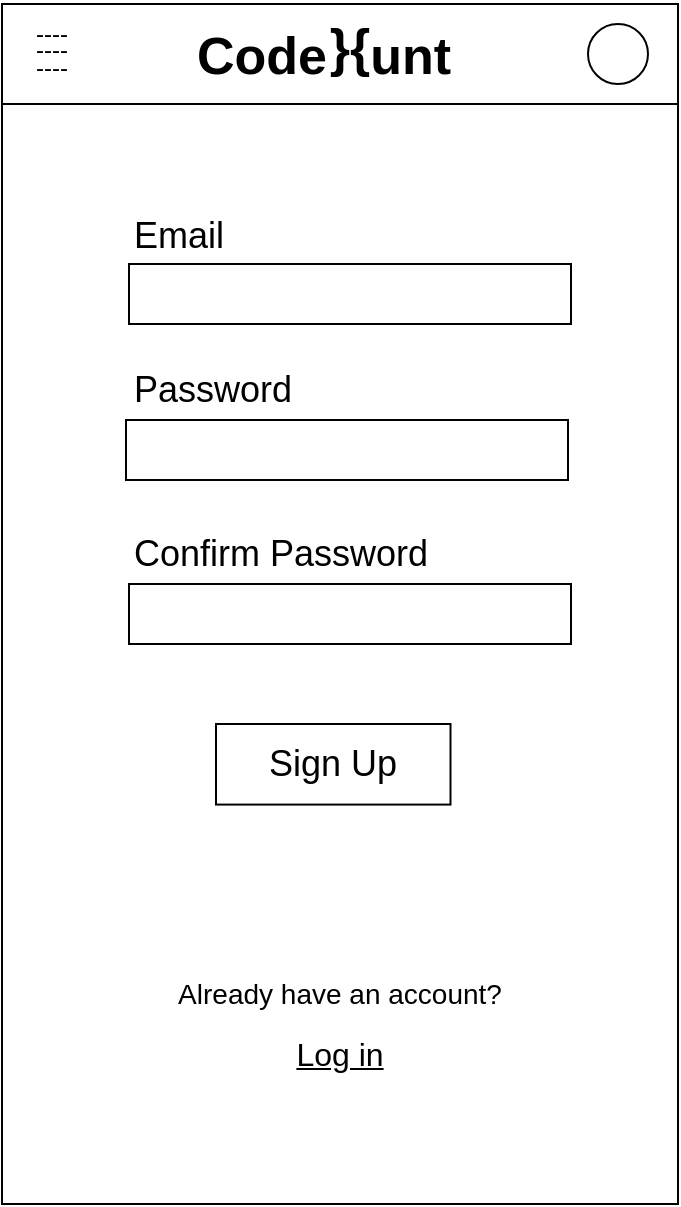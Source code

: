 <mxfile>
    <diagram id="uHZ2Qg7K2mVeMCl_AWYa" name="Page-1">
        <mxGraphModel dx="944" dy="753" grid="1" gridSize="10" guides="1" tooltips="1" connect="1" arrows="1" fold="1" page="1" pageScale="1" pageWidth="827" pageHeight="1169" math="0" shadow="0">
            <root>
                <mxCell id="0"/>
                <mxCell id="1" parent="0"/>
                <mxCell id="4" value="" style="rounded=0;whiteSpace=wrap;html=1;fontSize=8;" vertex="1" parent="1">
                    <mxGeometry x="240" y="150" width="338" height="600" as="geometry"/>
                </mxCell>
                <mxCell id="2" value="" style="rounded=0;whiteSpace=wrap;html=1;" vertex="1" parent="1">
                    <mxGeometry x="240" y="150" width="338" height="50" as="geometry"/>
                </mxCell>
                <mxCell id="3" value="&lt;p style=&quot;line-height: 0.7&quot;&gt;----&lt;br&gt;----&lt;br&gt;----&lt;/p&gt;" style="text;html=1;strokeColor=none;fillColor=none;align=center;verticalAlign=middle;whiteSpace=wrap;rounded=0;" vertex="1" parent="1">
                    <mxGeometry x="250" y="158" width="30" height="30" as="geometry"/>
                </mxCell>
                <mxCell id="7" value="}{" style="text;html=1;strokeColor=none;fillColor=none;align=center;verticalAlign=middle;whiteSpace=wrap;rounded=0;fontSize=26;fontStyle=1" vertex="1" parent="1">
                    <mxGeometry x="384" y="157" width="60" height="30" as="geometry"/>
                </mxCell>
                <mxCell id="8" value="" style="ellipse;whiteSpace=wrap;html=1;aspect=fixed;fontSize=28;" vertex="1" parent="1">
                    <mxGeometry x="533" y="160" width="30" height="30" as="geometry"/>
                </mxCell>
                <mxCell id="9" value="" style="rounded=0;whiteSpace=wrap;html=1;fontSize=21;" vertex="1" parent="1">
                    <mxGeometry x="303.5" y="280" width="221" height="30" as="geometry"/>
                </mxCell>
                <mxCell id="12" value="Email" style="text;html=1;strokeColor=none;fillColor=none;align=left;verticalAlign=middle;whiteSpace=wrap;rounded=0;fontSize=18;" vertex="1" parent="1">
                    <mxGeometry x="303.5" y="250" width="100" height="32" as="geometry"/>
                </mxCell>
                <mxCell id="13" value="Password&lt;span style=&quot;color: rgba(0 , 0 , 0 , 0) ; font-family: monospace ; font-size: 0px&quot;&gt;%3CmxGraphModel%3E%3Croot%3E%3CmxCell%20id%3D%220%22%2F%3E%3CmxCell%20id%3D%221%22%20parent%3D%220%22%2F%3E%3CmxCell%20id%3D%222%22%20value%3D%22Email%22%20style%3D%22text%3Bhtml%3D1%3BstrokeColor%3Dnone%3BfillColor%3Dnone%3Balign%3Dcenter%3BverticalAlign%3Dmiddle%3BwhiteSpace%3Dwrap%3Brounded%3D0%3BfontSize%3D18%3B%22%20vertex%3D%221%22%20parent%3D%221%22%3E%3CmxGeometry%20x%3D%22679%22%20y%3D%22270%22%20width%3D%2260%22%20height%3D%2230%22%20as%3D%22geometry%22%2F%3E%3C%2FmxCell%3E%3C%2Froot%3E%3C%2FmxGraphModel%3E&lt;/span&gt;" style="text;html=1;strokeColor=none;fillColor=none;align=left;verticalAlign=middle;whiteSpace=wrap;rounded=0;fontSize=18;" vertex="1" parent="1">
                    <mxGeometry x="303.5" y="328" width="151" height="30" as="geometry"/>
                </mxCell>
                <mxCell id="14" value="Confirm Password" style="text;html=1;strokeColor=none;fillColor=none;align=left;verticalAlign=middle;whiteSpace=wrap;rounded=0;fontSize=18;" vertex="1" parent="1">
                    <mxGeometry x="303.5" y="410" width="154.62" height="30" as="geometry"/>
                </mxCell>
                <mxCell id="15" value="Sign Up" style="rounded=0;whiteSpace=wrap;html=1;fontSize=18;align=center;" vertex="1" parent="1">
                    <mxGeometry x="347" y="510" width="117.25" height="40.29" as="geometry"/>
                </mxCell>
                <mxCell id="16" value="Already have an account?" style="text;html=1;strokeColor=none;fillColor=none;align=center;verticalAlign=middle;whiteSpace=wrap;rounded=0;fontSize=14;" vertex="1" parent="1">
                    <mxGeometry x="288.17" y="630" width="241.66" height="30" as="geometry"/>
                </mxCell>
                <mxCell id="17" value="&lt;u style=&quot;font-size: 16px;&quot;&gt;Log in&lt;/u&gt;" style="text;html=1;strokeColor=none;fillColor=none;align=center;verticalAlign=middle;whiteSpace=wrap;rounded=0;fontSize=16;" vertex="1" parent="1">
                    <mxGeometry x="379" y="660" width="60" height="30" as="geometry"/>
                </mxCell>
                <mxCell id="19" value="" style="rounded=0;whiteSpace=wrap;html=1;fontSize=21;" vertex="1" parent="1">
                    <mxGeometry x="302" y="358" width="221" height="30" as="geometry"/>
                </mxCell>
                <mxCell id="20" value="" style="rounded=0;whiteSpace=wrap;html=1;fontSize=21;" vertex="1" parent="1">
                    <mxGeometry x="303.5" y="440" width="221" height="30" as="geometry"/>
                </mxCell>
                <mxCell id="6" value="&lt;b style=&quot;font-size: 26px;&quot;&gt;Code&amp;nbsp; &amp;nbsp;unt&lt;/b&gt;" style="text;html=1;strokeColor=none;fillColor=none;align=center;verticalAlign=middle;whiteSpace=wrap;rounded=0;fontSize=26;" vertex="1" parent="1">
                    <mxGeometry x="286.38" y="161" width="230" height="30" as="geometry"/>
                </mxCell>
            </root>
        </mxGraphModel>
    </diagram>
</mxfile>